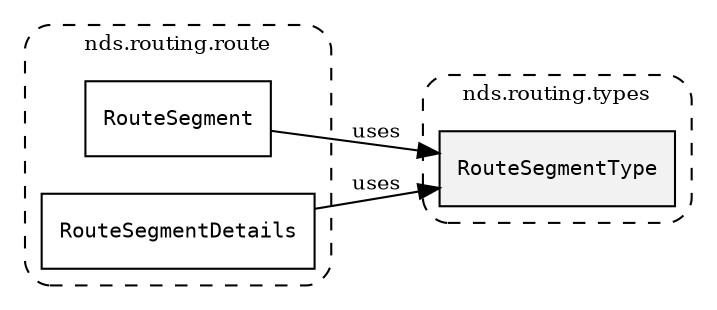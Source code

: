 /**
 * This dot file creates symbol collaboration diagram for RouteSegmentType.
 */
digraph ZSERIO
{
    node [shape=box, fontsize=10];
    rankdir="LR";
    fontsize=10;
    tooltip="RouteSegmentType collaboration diagram";

    subgraph "cluster_nds.routing.types"
    {
        style="dashed, rounded";
        label="nds.routing.types";
        tooltip="Package nds.routing.types";
        href="../../../content/packages/nds.routing.types.html#Package-nds-routing-types";
        target="_parent";

        "RouteSegmentType" [style="filled", fillcolor="#0000000D", target="_parent", label=<<font face="monospace"><table align="center" border="0" cellspacing="0" cellpadding="0"><tr><td href="../../../content/packages/nds.routing.types.html#Enum-RouteSegmentType" title="Enum defined in nds.routing.types">RouteSegmentType</td></tr></table></font>>];
    }

    subgraph "cluster_nds.routing.route"
    {
        style="dashed, rounded";
        label="nds.routing.route";
        tooltip="Package nds.routing.route";
        href="../../../content/packages/nds.routing.route.html#Package-nds-routing-route";
        target="_parent";

        "RouteSegment" [target="_parent", label=<<font face="monospace"><table align="center" border="0" cellspacing="0" cellpadding="0"><tr><td href="../../../content/packages/nds.routing.route.html#Structure-RouteSegment" title="Structure defined in nds.routing.route">RouteSegment</td></tr></table></font>>];
        "RouteSegmentDetails" [target="_parent", label=<<font face="monospace"><table align="center" border="0" cellspacing="0" cellpadding="0"><tr><td href="../../../content/packages/nds.routing.route.html#Choice-RouteSegmentDetails" title="Choice defined in nds.routing.route">RouteSegmentDetails</td></tr></table></font>>];
    }

    "RouteSegment" -> "RouteSegmentType" [label="uses", fontsize=10];
    "RouteSegmentDetails" -> "RouteSegmentType" [label="uses", fontsize=10];
}
